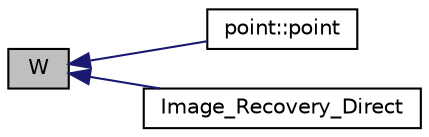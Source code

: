 digraph "W"
{
  edge [fontname="Helvetica",fontsize="10",labelfontname="Helvetica",labelfontsize="10"];
  node [fontname="Helvetica",fontsize="10",shape=record];
  rankdir="LR";
  Node157 [label="W",height=0.2,width=0.4,color="black", fillcolor="grey75", style="filled", fontcolor="black"];
  Node157 -> Node158 [dir="back",color="midnightblue",fontsize="10",style="solid",fontname="Helvetica"];
  Node158 [label="point::point",height=0.2,width=0.4,color="black", fillcolor="white", style="filled",URL="$classpoint.html#a35a81eb47d874ab0ad36577aad5fc464"];
  Node157 -> Node159 [dir="back",color="midnightblue",fontsize="10",style="solid",fontname="Helvetica"];
  Node159 [label="Image_Recovery_Direct",height=0.2,width=0.4,color="black", fillcolor="white", style="filled",URL="$_image___recovery_8h.html#a15a2b54cb9d8aa4d5abd90802b1bc34c"];
}
